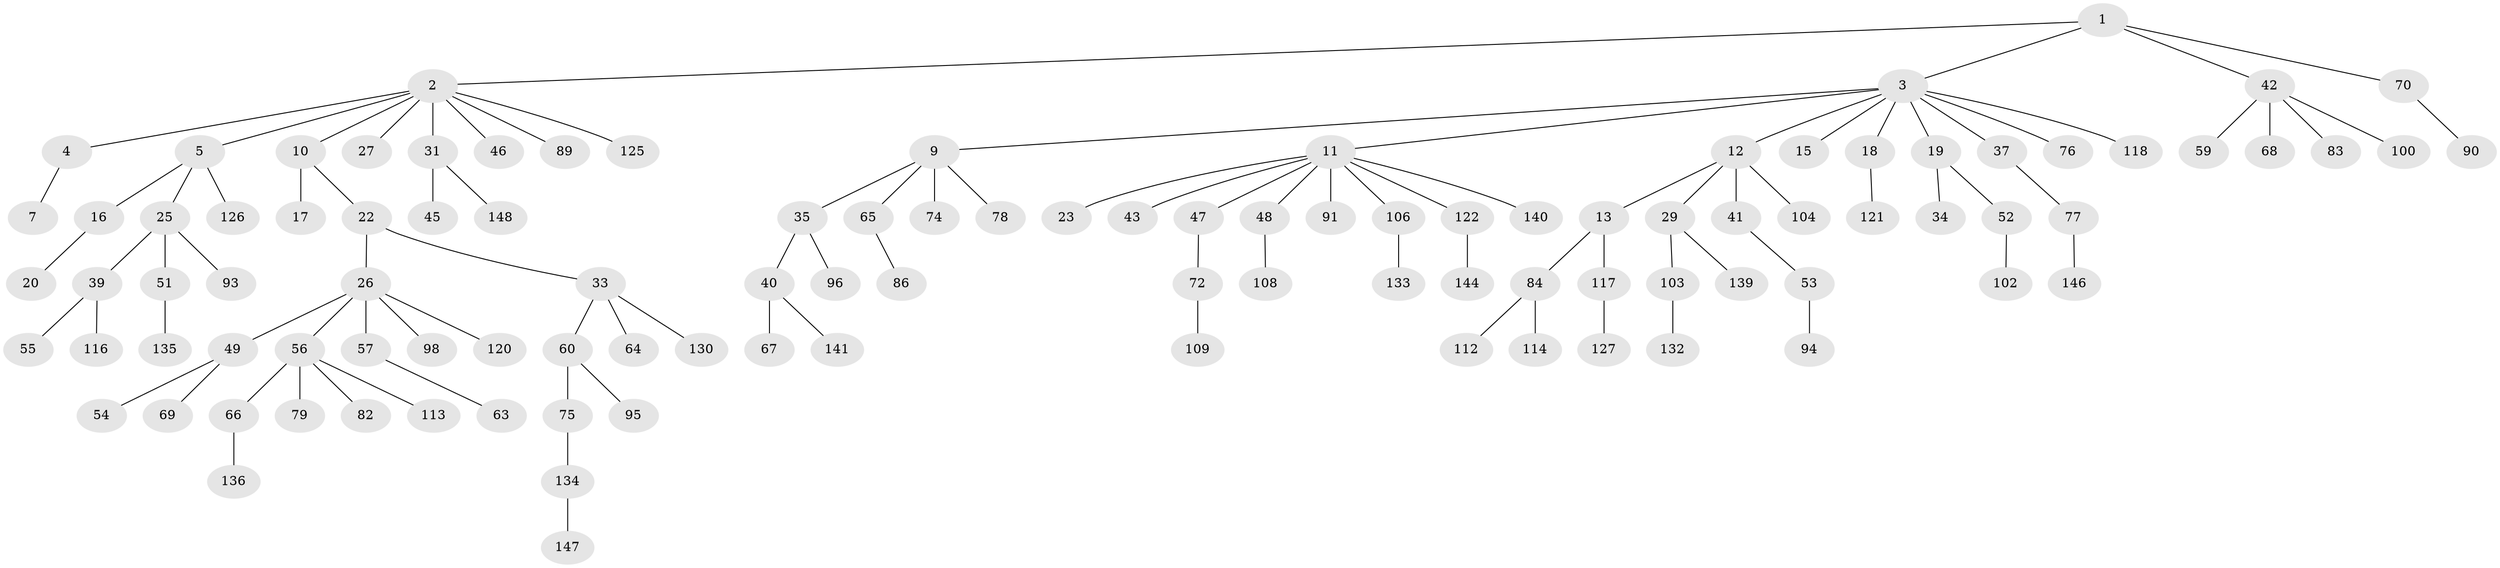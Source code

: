 // original degree distribution, {5: 0.04054054054054054, 9: 0.006756756756756757, 7: 0.013513513513513514, 3: 0.10135135135135136, 4: 0.07432432432432433, 2: 0.2635135135135135, 1: 0.5}
// Generated by graph-tools (version 1.1) at 2025/42/03/06/25 10:42:03]
// undirected, 106 vertices, 105 edges
graph export_dot {
graph [start="1"]
  node [color=gray90,style=filled];
  1 [super="+115"];
  2 [super="+44"];
  3 [super="+8"];
  4 [super="+30"];
  5 [super="+6"];
  7;
  9 [super="+14"];
  10;
  11 [super="+105"];
  12 [super="+92"];
  13;
  15;
  16 [super="+21"];
  17 [super="+111"];
  18 [super="+24"];
  19;
  20;
  22;
  23;
  25 [super="+32"];
  26 [super="+28"];
  27;
  29 [super="+97"];
  31 [super="+85"];
  33 [super="+36"];
  34 [super="+61"];
  35 [super="+73"];
  37 [super="+38"];
  39 [super="+80"];
  40 [super="+87"];
  41;
  42 [super="+50"];
  43 [super="+81"];
  45;
  46;
  47 [super="+58"];
  48;
  49 [super="+137"];
  51;
  52;
  53 [super="+99"];
  54;
  55;
  56 [super="+62"];
  57;
  59;
  60 [super="+71"];
  63;
  64;
  65;
  66 [super="+142"];
  67;
  68;
  69;
  70;
  72 [super="+101"];
  74;
  75 [super="+88"];
  76;
  77;
  78;
  79;
  82;
  83;
  84 [super="+128"];
  86 [super="+107"];
  89;
  90;
  91 [super="+123"];
  93 [super="+110"];
  94;
  95;
  96;
  98;
  100 [super="+145"];
  102;
  103;
  104;
  106;
  108 [super="+129"];
  109;
  112 [super="+124"];
  113;
  114;
  116 [super="+119"];
  117 [super="+131"];
  118;
  120;
  121;
  122;
  125;
  126;
  127;
  130 [super="+138"];
  132;
  133;
  134 [super="+143"];
  135;
  136;
  139;
  140;
  141;
  144;
  146;
  147;
  148;
  1 -- 2;
  1 -- 3;
  1 -- 42;
  1 -- 70;
  2 -- 4;
  2 -- 5;
  2 -- 10;
  2 -- 27;
  2 -- 31;
  2 -- 46;
  2 -- 89;
  2 -- 125;
  3 -- 9;
  3 -- 11;
  3 -- 12;
  3 -- 15;
  3 -- 18;
  3 -- 19;
  3 -- 37;
  3 -- 118;
  3 -- 76;
  4 -- 7;
  5 -- 16;
  5 -- 126;
  5 -- 25;
  9 -- 35;
  9 -- 74;
  9 -- 65;
  9 -- 78;
  10 -- 17;
  10 -- 22;
  11 -- 23;
  11 -- 43;
  11 -- 47;
  11 -- 48;
  11 -- 91;
  11 -- 106;
  11 -- 140;
  11 -- 122;
  12 -- 13;
  12 -- 29;
  12 -- 41;
  12 -- 104;
  13 -- 84;
  13 -- 117;
  16 -- 20;
  18 -- 121;
  19 -- 34;
  19 -- 52;
  22 -- 26;
  22 -- 33;
  25 -- 39;
  25 -- 93;
  25 -- 51;
  26 -- 49;
  26 -- 56;
  26 -- 98;
  26 -- 120;
  26 -- 57;
  29 -- 103;
  29 -- 139;
  31 -- 45;
  31 -- 148;
  33 -- 64;
  33 -- 130;
  33 -- 60;
  35 -- 40;
  35 -- 96;
  37 -- 77;
  39 -- 55;
  39 -- 116;
  40 -- 67;
  40 -- 141;
  41 -- 53;
  42 -- 68;
  42 -- 83;
  42 -- 100;
  42 -- 59;
  47 -- 72;
  48 -- 108;
  49 -- 54;
  49 -- 69;
  51 -- 135;
  52 -- 102;
  53 -- 94;
  56 -- 66;
  56 -- 82;
  56 -- 113;
  56 -- 79;
  57 -- 63;
  60 -- 75;
  60 -- 95;
  65 -- 86;
  66 -- 136;
  70 -- 90;
  72 -- 109;
  75 -- 134;
  77 -- 146;
  84 -- 112;
  84 -- 114;
  103 -- 132;
  106 -- 133;
  117 -- 127;
  122 -- 144;
  134 -- 147;
}
